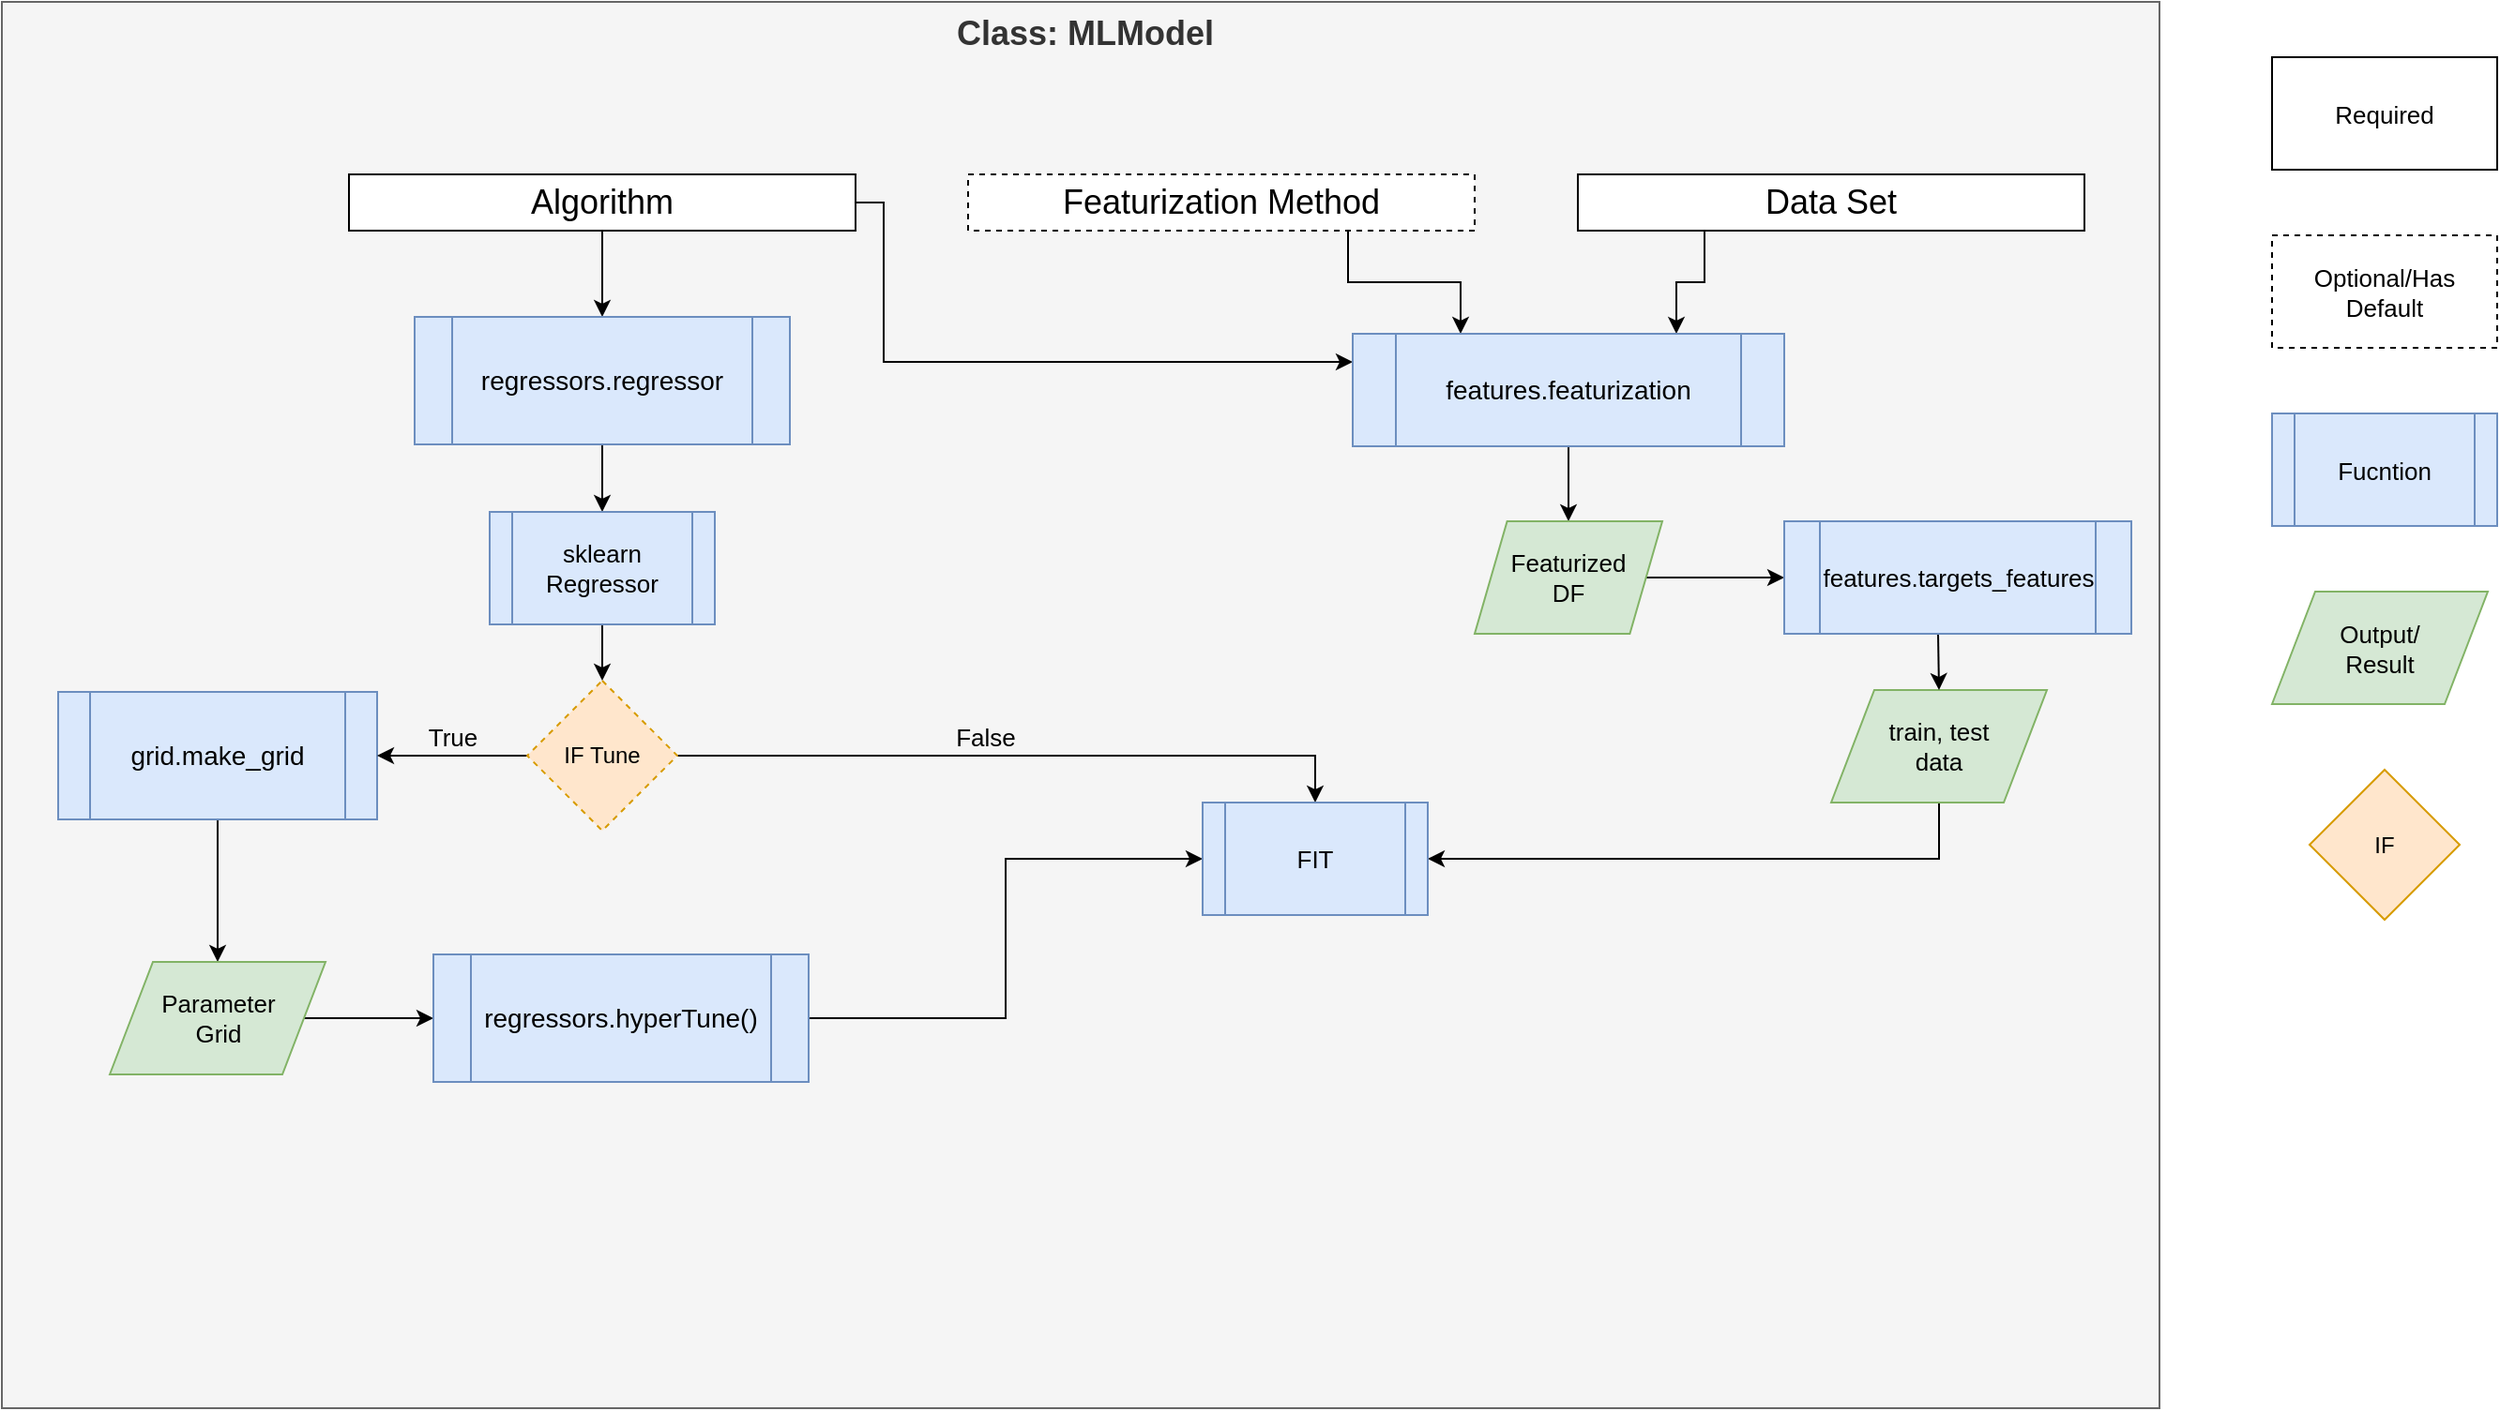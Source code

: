 <mxfile version="12.2.9" type="github" pages="2">
  <diagram id="PyS5Cjhh7RcTRXVBEofM" name="Page-1">
    <mxGraphModel dx="2557" dy="929" grid="1" gridSize="10" guides="1" tooltips="1" connect="1" arrows="1" fold="1" page="1" pageScale="1" pageWidth="850" pageHeight="1100" math="0" shadow="0">
      <root>
        <mxCell id="0"/>
        <mxCell id="1" parent="0"/>
        <mxCell id="xx-sKV9BRUst1PvkpYuI-1" value="&lt;div style=&quot;font-size: 18px;&quot;&gt;&amp;nbsp;Class: MLModel&lt;br style=&quot;font-size: 18px;&quot;&gt;&lt;/div&gt;" style="rounded=0;whiteSpace=wrap;html=1;fillColor=#f5f5f5;strokeColor=#666666;fontColor=#333333;verticalAlign=top;fontSize=18;fontStyle=1" parent="1" vertex="1">
          <mxGeometry x="-90" y="213" width="1150" height="750" as="geometry"/>
        </mxCell>
        <mxCell id="xx-sKV9BRUst1PvkpYuI-13" style="edgeStyle=orthogonalEdgeStyle;rounded=0;orthogonalLoop=1;jettySize=auto;html=1;exitX=1;exitY=0.5;exitDx=0;exitDy=0;entryX=0;entryY=0.25;entryDx=0;entryDy=0;fontSize=13;" parent="1" source="xx-sKV9BRUst1PvkpYuI-4" target="xx-sKV9BRUst1PvkpYuI-8" edge="1">
          <mxGeometry relative="1" as="geometry">
            <Array as="points">
              <mxPoint x="380" y="320"/>
              <mxPoint x="380" y="405"/>
            </Array>
          </mxGeometry>
        </mxCell>
        <mxCell id="OFoXHy1mLqJZ7pKssnAS-2" style="edgeStyle=orthogonalEdgeStyle;rounded=0;orthogonalLoop=1;jettySize=auto;html=1;exitX=0.5;exitY=1;exitDx=0;exitDy=0;entryX=0.5;entryY=0;entryDx=0;entryDy=0;" edge="1" parent="1" source="xx-sKV9BRUst1PvkpYuI-4" target="OFoXHy1mLqJZ7pKssnAS-1">
          <mxGeometry relative="1" as="geometry"/>
        </mxCell>
        <mxCell id="xx-sKV9BRUst1PvkpYuI-4" value="Algorithm" style="rounded=0;whiteSpace=wrap;html=1;fontSize=18;" parent="1" vertex="1">
          <mxGeometry x="95" y="305" width="270" height="30" as="geometry"/>
        </mxCell>
        <mxCell id="xx-sKV9BRUst1PvkpYuI-10" style="edgeStyle=orthogonalEdgeStyle;rounded=0;orthogonalLoop=1;jettySize=auto;html=1;exitX=0.25;exitY=1;exitDx=0;exitDy=0;entryX=0.75;entryY=0;entryDx=0;entryDy=0;fontSize=18;" parent="1" source="xx-sKV9BRUst1PvkpYuI-6" target="xx-sKV9BRUst1PvkpYuI-8" edge="1">
          <mxGeometry relative="1" as="geometry"/>
        </mxCell>
        <mxCell id="xx-sKV9BRUst1PvkpYuI-6" value="Data Set" style="rounded=0;whiteSpace=wrap;html=1;fontSize=18;" parent="1" vertex="1">
          <mxGeometry x="750" y="305" width="270" height="30" as="geometry"/>
        </mxCell>
        <mxCell id="xx-sKV9BRUst1PvkpYuI-9" style="edgeStyle=orthogonalEdgeStyle;rounded=0;orthogonalLoop=1;jettySize=auto;html=1;exitX=0.75;exitY=1;exitDx=0;exitDy=0;entryX=0.25;entryY=0;entryDx=0;entryDy=0;fontSize=18;" parent="1" source="xx-sKV9BRUst1PvkpYuI-7" target="xx-sKV9BRUst1PvkpYuI-8" edge="1">
          <mxGeometry relative="1" as="geometry"/>
        </mxCell>
        <mxCell id="xx-sKV9BRUst1PvkpYuI-7" value="Featurization Method" style="rounded=0;whiteSpace=wrap;html=1;fontSize=18;dashed=1;" parent="1" vertex="1">
          <mxGeometry x="425" y="305" width="270" height="30" as="geometry"/>
        </mxCell>
        <mxCell id="xx-sKV9BRUst1PvkpYuI-12" style="edgeStyle=orthogonalEdgeStyle;rounded=0;orthogonalLoop=1;jettySize=auto;html=1;exitX=0.5;exitY=1;exitDx=0;exitDy=0;entryX=0.5;entryY=0;entryDx=0;entryDy=0;fontSize=13;" parent="1" source="xx-sKV9BRUst1PvkpYuI-8" target="xx-sKV9BRUst1PvkpYuI-11" edge="1">
          <mxGeometry relative="1" as="geometry"/>
        </mxCell>
        <mxCell id="xx-sKV9BRUst1PvkpYuI-8" value="&lt;font style=&quot;font-size: 14px;&quot;&gt;features.featurization&lt;/font&gt;" style="shape=process;whiteSpace=wrap;html=1;backgroundOutline=1;fontSize=14;fillColor=#dae8fc;strokeColor=#6c8ebf;" parent="1" vertex="1">
          <mxGeometry x="630" y="390" width="230" height="60" as="geometry"/>
        </mxCell>
        <mxCell id="NHo2hMX4Ly52mJW6jiy2-11" style="edgeStyle=orthogonalEdgeStyle;rounded=0;orthogonalLoop=1;jettySize=auto;html=1;exitX=1;exitY=0.5;exitDx=0;exitDy=0;entryX=0;entryY=0.5;entryDx=0;entryDy=0;labelBackgroundColor=none;fontSize=14;" edge="1" parent="1" source="xx-sKV9BRUst1PvkpYuI-11" target="NHo2hMX4Ly52mJW6jiy2-10">
          <mxGeometry relative="1" as="geometry"/>
        </mxCell>
        <mxCell id="xx-sKV9BRUst1PvkpYuI-11" value="&lt;div&gt;Featurized &lt;br&gt;&lt;/div&gt;&lt;div&gt;DF&lt;/div&gt;" style="shape=parallelogram;html=1;strokeWidth=1;perimeter=parallelogramPerimeter;rounded=1;arcSize=0;size=0.173;fontSize=13;whiteSpace=wrap;fillColor=#d5e8d4;strokeColor=#82B366;" parent="1" vertex="1">
          <mxGeometry x="695" y="490" width="100" height="60" as="geometry"/>
        </mxCell>
        <mxCell id="xx-sKV9BRUst1PvkpYuI-14" value="Optional/Has Default" style="rounded=0;whiteSpace=wrap;html=1;dashed=1;fontSize=13;" parent="1" vertex="1">
          <mxGeometry x="1120" y="337.5" width="120" height="60" as="geometry"/>
        </mxCell>
        <mxCell id="xx-sKV9BRUst1PvkpYuI-15" value="Required" style="rounded=0;whiteSpace=wrap;html=1;fontSize=13;" parent="1" vertex="1">
          <mxGeometry x="1120" y="242.5" width="120" height="60" as="geometry"/>
        </mxCell>
        <mxCell id="179U-aXH73Nz-XjWr356-1" value="Fucntion" style="shape=process;whiteSpace=wrap;html=1;backgroundOutline=1;strokeColor=#6c8ebf;strokeWidth=1;fontSize=13;fillColor=#dae8fc;" parent="1" vertex="1">
          <mxGeometry x="1120" y="432.5" width="120" height="60" as="geometry"/>
        </mxCell>
        <mxCell id="NHo2hMX4Ly52mJW6jiy2-22" style="edgeStyle=orthogonalEdgeStyle;rounded=0;orthogonalLoop=1;jettySize=auto;html=1;exitX=0.5;exitY=1;exitDx=0;exitDy=0;entryX=1;entryY=0.5;entryDx=0;entryDy=0;labelBackgroundColor=none;fontSize=14;" edge="1" parent="1" source="179U-aXH73Nz-XjWr356-2" target="NHo2hMX4Ly52mJW6jiy2-19">
          <mxGeometry relative="1" as="geometry"/>
        </mxCell>
        <mxCell id="179U-aXH73Nz-XjWr356-2" value="&lt;div&gt;train, test&lt;/div&gt;&lt;div&gt;data&lt;br&gt;&lt;/div&gt;" style="shape=parallelogram;perimeter=parallelogramPerimeter;whiteSpace=wrap;html=1;dashed=0;strokeColor=#82b366;strokeWidth=1;fontSize=13;fillColor=#d5e8d4;" parent="1" vertex="1">
          <mxGeometry x="885" y="580" width="115" height="60" as="geometry"/>
        </mxCell>
        <mxCell id="NHo2hMX4Ly52mJW6jiy2-25" style="edgeStyle=orthogonalEdgeStyle;rounded=0;orthogonalLoop=1;jettySize=auto;html=1;exitX=0.5;exitY=1;exitDx=0;exitDy=0;entryX=0.5;entryY=0;entryDx=0;entryDy=0;labelBackgroundColor=none;fontSize=13;" edge="1" parent="1" source="179U-aXH73Nz-XjWr356-3" target="179U-aXH73Nz-XjWr356-6">
          <mxGeometry relative="1" as="geometry"/>
        </mxCell>
        <mxCell id="179U-aXH73Nz-XjWr356-3" value="grid.make_grid" style="shape=process;whiteSpace=wrap;html=1;backgroundOutline=1;strokeColor=#6c8ebf;strokeWidth=1;fontSize=14;fillColor=#dae8fc;" parent="1" vertex="1">
          <mxGeometry x="-60" y="581" width="170" height="68" as="geometry"/>
        </mxCell>
        <mxCell id="NHo2hMX4Ly52mJW6jiy2-9" style="edgeStyle=orthogonalEdgeStyle;rounded=0;orthogonalLoop=1;jettySize=auto;html=1;exitX=1;exitY=0.5;exitDx=0;exitDy=0;entryX=0;entryY=0.5;entryDx=0;entryDy=0;labelBackgroundColor=none;fontSize=14;" edge="1" parent="1" source="179U-aXH73Nz-XjWr356-6" target="NHo2hMX4Ly52mJW6jiy2-7">
          <mxGeometry relative="1" as="geometry"/>
        </mxCell>
        <mxCell id="179U-aXH73Nz-XjWr356-6" value="&lt;div&gt;Parameter&lt;/div&gt;&lt;div&gt;Grid&lt;br&gt;&lt;/div&gt;" style="shape=parallelogram;perimeter=parallelogramPerimeter;whiteSpace=wrap;html=1;dashed=0;strokeColor=#82b366;strokeWidth=1;fontSize=13;fillColor=#d5e8d4;" parent="1" vertex="1">
          <mxGeometry x="-32.5" y="725" width="115" height="60" as="geometry"/>
        </mxCell>
        <mxCell id="NHo2hMX4Ly52mJW6jiy2-1" style="edgeStyle=orthogonalEdgeStyle;rounded=0;orthogonalLoop=1;jettySize=auto;html=1;exitX=0.5;exitY=1;exitDx=0;exitDy=0;" edge="1" parent="1" source="OFoXHy1mLqJZ7pKssnAS-1" target="OFoXHy1mLqJZ7pKssnAS-3">
          <mxGeometry relative="1" as="geometry"/>
        </mxCell>
        <mxCell id="OFoXHy1mLqJZ7pKssnAS-1" value="&lt;font style=&quot;font-size: 14px;&quot;&gt;regressors.regressor&lt;/font&gt;" style="shape=process;whiteSpace=wrap;html=1;backgroundOutline=1;strokeColor=#6c8ebf;strokeWidth=1;fontSize=14;fillColor=#dae8fc;" vertex="1" parent="1">
          <mxGeometry x="130" y="381" width="200" height="68" as="geometry"/>
        </mxCell>
        <mxCell id="NHo2hMX4Ly52mJW6jiy2-23" style="edgeStyle=orthogonalEdgeStyle;rounded=0;orthogonalLoop=1;jettySize=auto;html=1;exitX=0.5;exitY=1;exitDx=0;exitDy=0;entryX=0.5;entryY=0;entryDx=0;entryDy=0;labelBackgroundColor=none;fontSize=14;" edge="1" parent="1" source="OFoXHy1mLqJZ7pKssnAS-3" target="NHo2hMX4Ly52mJW6jiy2-2">
          <mxGeometry relative="1" as="geometry"/>
        </mxCell>
        <mxCell id="OFoXHy1mLqJZ7pKssnAS-3" value="sklearn Regressor" style="shape=process;whiteSpace=wrap;html=1;backgroundOutline=1;strokeColor=#6c8ebf;strokeWidth=1;fontSize=13;fillColor=#dae8fc;" vertex="1" parent="1">
          <mxGeometry x="170" y="485" width="120" height="60" as="geometry"/>
        </mxCell>
        <mxCell id="NHo2hMX4Ly52mJW6jiy2-3" value="IF" style="rhombus;whiteSpace=wrap;html=1;fillColor=#ffe6cc;strokeColor=#d79b00;" vertex="1" parent="1">
          <mxGeometry x="1140" y="622.5" width="80" height="80" as="geometry"/>
        </mxCell>
        <mxCell id="NHo2hMX4Ly52mJW6jiy2-6" value="True" style="edgeStyle=orthogonalEdgeStyle;rounded=0;orthogonalLoop=1;jettySize=auto;html=1;exitX=0;exitY=0.5;exitDx=0;exitDy=0;entryX=1;entryY=0.5;entryDx=0;entryDy=0;labelBackgroundColor=none;fontSize=13;" edge="1" parent="1" source="NHo2hMX4Ly52mJW6jiy2-2" target="179U-aXH73Nz-XjWr356-3">
          <mxGeometry x="0.002" y="-10" relative="1" as="geometry">
            <mxPoint as="offset"/>
          </mxGeometry>
        </mxCell>
        <mxCell id="NHo2hMX4Ly52mJW6jiy2-24" value="False" style="edgeStyle=orthogonalEdgeStyle;rounded=0;orthogonalLoop=1;jettySize=auto;html=1;exitX=1;exitY=0.5;exitDx=0;exitDy=0;entryX=0.5;entryY=0;entryDx=0;entryDy=0;labelBackgroundColor=none;fontSize=13;" edge="1" parent="1" source="NHo2hMX4Ly52mJW6jiy2-2" target="NHo2hMX4Ly52mJW6jiy2-19">
          <mxGeometry x="-0.101" y="10" relative="1" as="geometry">
            <mxPoint as="offset"/>
          </mxGeometry>
        </mxCell>
        <mxCell id="NHo2hMX4Ly52mJW6jiy2-2" value="IF Tune" style="rhombus;whiteSpace=wrap;html=1;fillColor=#ffe6cc;strokeColor=#d79b00;dashed=1;" vertex="1" parent="1">
          <mxGeometry x="190" y="575" width="80" height="80" as="geometry"/>
        </mxCell>
        <mxCell id="NHo2hMX4Ly52mJW6jiy2-21" style="edgeStyle=orthogonalEdgeStyle;rounded=0;orthogonalLoop=1;jettySize=auto;html=1;exitX=1;exitY=0.5;exitDx=0;exitDy=0;entryX=0;entryY=0.5;entryDx=0;entryDy=0;labelBackgroundColor=none;fontSize=14;" edge="1" parent="1" source="NHo2hMX4Ly52mJW6jiy2-7" target="NHo2hMX4Ly52mJW6jiy2-19">
          <mxGeometry relative="1" as="geometry"/>
        </mxCell>
        <mxCell id="NHo2hMX4Ly52mJW6jiy2-7" value="&lt;font style=&quot;font-size: 14px;&quot;&gt;regressors.hyperTune()&lt;/font&gt;" style="shape=process;whiteSpace=wrap;html=1;backgroundOutline=1;strokeColor=#6c8ebf;strokeWidth=1;fontSize=14;fillColor=#dae8fc;" vertex="1" parent="1">
          <mxGeometry x="140" y="721" width="200" height="68" as="geometry"/>
        </mxCell>
        <mxCell id="NHo2hMX4Ly52mJW6jiy2-13" style="edgeStyle=orthogonalEdgeStyle;rounded=0;orthogonalLoop=1;jettySize=auto;html=1;entryX=0.5;entryY=0;entryDx=0;entryDy=0;labelBackgroundColor=none;fontSize=14;" edge="1" parent="1" target="179U-aXH73Nz-XjWr356-2">
          <mxGeometry relative="1" as="geometry">
            <mxPoint x="942" y="550" as="sourcePoint"/>
          </mxGeometry>
        </mxCell>
        <mxCell id="NHo2hMX4Ly52mJW6jiy2-10" value="features.targets_features" style="shape=process;whiteSpace=wrap;html=1;backgroundOutline=1;strokeColor=#6c8ebf;strokeWidth=1;fontSize=13;fillColor=#dae8fc;" vertex="1" parent="1">
          <mxGeometry x="860" y="490" width="185" height="60" as="geometry"/>
        </mxCell>
        <mxCell id="NHo2hMX4Ly52mJW6jiy2-14" value="&lt;div&gt;Output/&lt;/div&gt;&lt;div&gt;Result&lt;br&gt;&lt;/div&gt;" style="shape=parallelogram;perimeter=parallelogramPerimeter;whiteSpace=wrap;html=1;dashed=0;strokeColor=#82b366;strokeWidth=1;fontSize=13;fillColor=#d5e8d4;" vertex="1" parent="1">
          <mxGeometry x="1120" y="527.5" width="115" height="60" as="geometry"/>
        </mxCell>
        <mxCell id="NHo2hMX4Ly52mJW6jiy2-19" value="FIT" style="shape=process;whiteSpace=wrap;html=1;backgroundOutline=1;strokeColor=#6c8ebf;strokeWidth=1;fontSize=13;fillColor=#dae8fc;" vertex="1" parent="1">
          <mxGeometry x="550" y="640" width="120" height="60" as="geometry"/>
        </mxCell>
      </root>
    </mxGraphModel>
  </diagram>
  <diagram id="cXJR05HgnWjJT9bLIXgt" name="Page-2">
    <mxGraphModel dx="2048" dy="1115" grid="1" gridSize="10" guides="1" tooltips="1" connect="1" arrows="1" fold="1" page="1" pageScale="1" pageWidth="850" pageHeight="1100" math="0" shadow="0">
      <root>
        <mxCell id="cPKMmL-ZN1O6RVUK0DsR-0"/>
        <mxCell id="cPKMmL-ZN1O6RVUK0DsR-1" parent="cPKMmL-ZN1O6RVUK0DsR-0"/>
        <mxCell id="jF4IYLlPB170vGXqcWr4-0" value="Vertical Flow Layout" style="swimlane;html=1;startSize=20;horizontal=1;childLayout=flowLayout;flowOrientation=north;resizable=0;interRankCellSpacing=50;containerType=tree;" vertex="1" parent="cPKMmL-ZN1O6RVUK0DsR-1">
          <mxGeometry x="230" y="260" width="270" height="280" as="geometry"/>
        </mxCell>
        <mxCell id="jF4IYLlPB170vGXqcWr4-1" value="Start" style="whiteSpace=wrap;html=1;" vertex="1" parent="jF4IYLlPB170vGXqcWr4-0">
          <mxGeometry x="85" y="40" width="100" height="40" as="geometry"/>
        </mxCell>
        <mxCell id="jF4IYLlPB170vGXqcWr4-2" value="Task" style="whiteSpace=wrap;html=1;" vertex="1" parent="jF4IYLlPB170vGXqcWr4-0">
          <mxGeometry x="20" y="130" width="100" height="40" as="geometry"/>
        </mxCell>
        <mxCell id="jF4IYLlPB170vGXqcWr4-3" value="" style="html=1;curved=1;noEdgeStyle=1;orthogonal=1;" edge="1" parent="jF4IYLlPB170vGXqcWr4-0" source="jF4IYLlPB170vGXqcWr4-1" target="jF4IYLlPB170vGXqcWr4-2">
          <mxGeometry relative="1" as="geometry">
            <Array as="points">
              <mxPoint x="112.5" y="92"/>
              <mxPoint x="70" y="118"/>
            </Array>
          </mxGeometry>
        </mxCell>
        <mxCell id="jF4IYLlPB170vGXqcWr4-4" value="Task" style="whiteSpace=wrap;html=1;" vertex="1" parent="jF4IYLlPB170vGXqcWr4-0">
          <mxGeometry x="150" y="130" width="100" height="40" as="geometry"/>
        </mxCell>
        <mxCell id="jF4IYLlPB170vGXqcWr4-5" value="" style="html=1;curved=1;noEdgeStyle=1;orthogonal=1;" edge="1" parent="jF4IYLlPB170vGXqcWr4-0" source="jF4IYLlPB170vGXqcWr4-1" target="jF4IYLlPB170vGXqcWr4-4">
          <mxGeometry relative="1" as="geometry">
            <Array as="points">
              <mxPoint x="157.5" y="92"/>
              <mxPoint x="200" y="118"/>
            </Array>
          </mxGeometry>
        </mxCell>
        <mxCell id="jF4IYLlPB170vGXqcWr4-6" value="End" style="whiteSpace=wrap;html=1;" vertex="1" parent="jF4IYLlPB170vGXqcWr4-0">
          <mxGeometry x="85" y="220" width="100" height="40" as="geometry"/>
        </mxCell>
        <mxCell id="jF4IYLlPB170vGXqcWr4-7" value="" style="html=1;curved=1;noEdgeStyle=1;orthogonal=1;" edge="1" parent="jF4IYLlPB170vGXqcWr4-0" source="jF4IYLlPB170vGXqcWr4-2" target="jF4IYLlPB170vGXqcWr4-6">
          <mxGeometry relative="1" as="geometry">
            <Array as="points">
              <mxPoint x="70" y="182"/>
              <mxPoint x="112.5" y="208"/>
            </Array>
          </mxGeometry>
        </mxCell>
        <mxCell id="jF4IYLlPB170vGXqcWr4-8" value="" style="html=1;curved=1;noEdgeStyle=1;orthogonal=1;" edge="1" parent="jF4IYLlPB170vGXqcWr4-0" source="jF4IYLlPB170vGXqcWr4-4" target="jF4IYLlPB170vGXqcWr4-6">
          <mxGeometry relative="1" as="geometry">
            <Array as="points">
              <mxPoint x="200" y="182"/>
              <mxPoint x="157.5" y="208"/>
            </Array>
          </mxGeometry>
        </mxCell>
      </root>
    </mxGraphModel>
  </diagram>
</mxfile>
